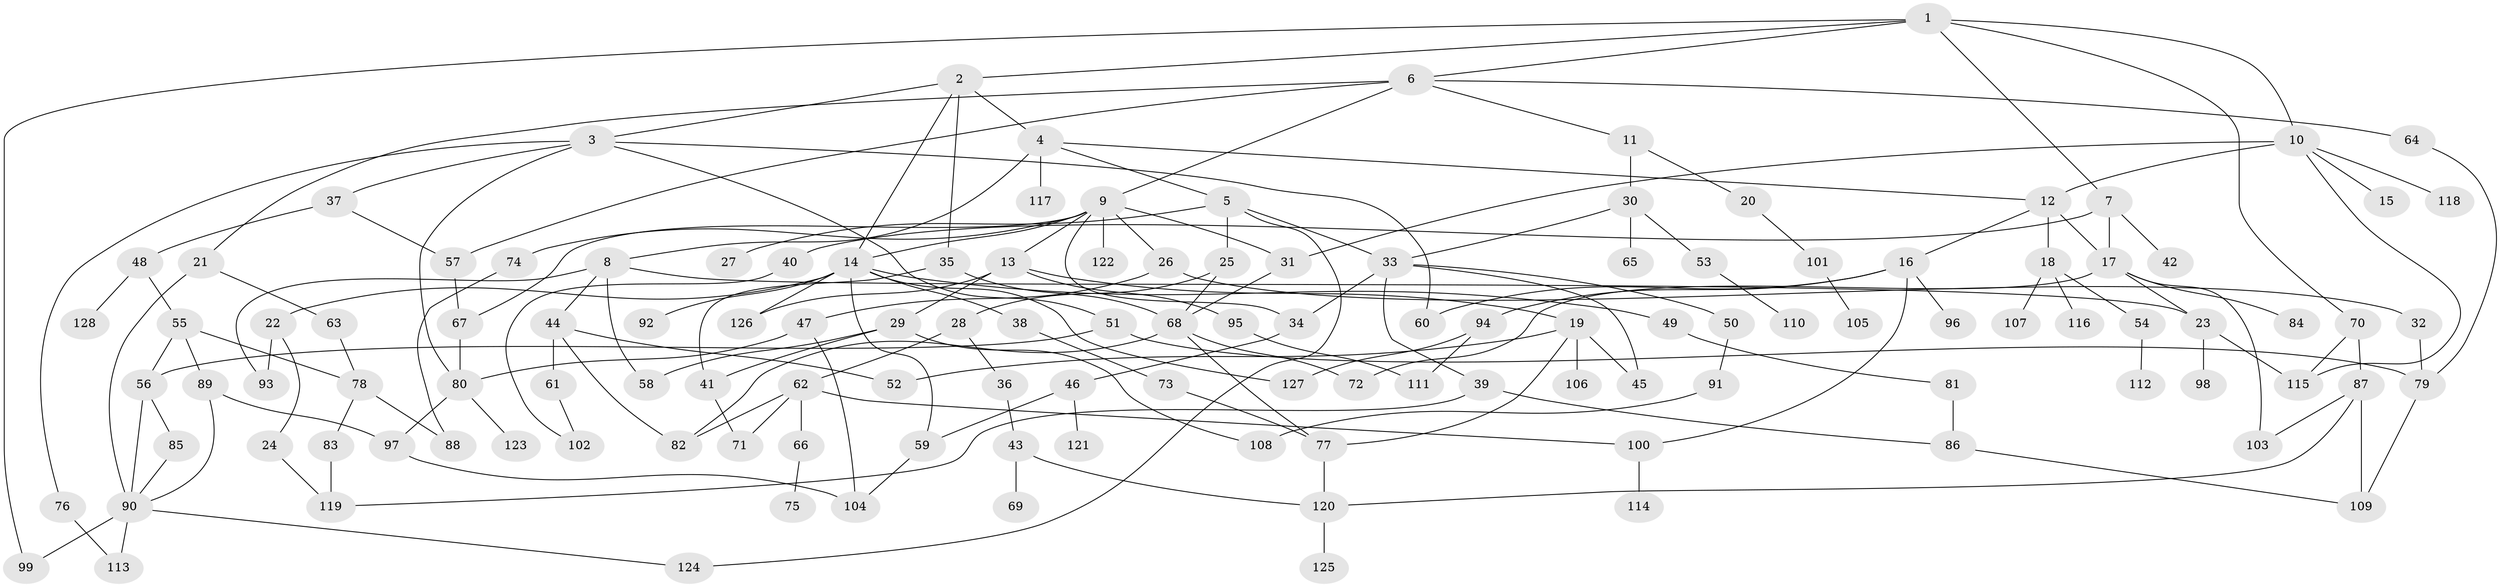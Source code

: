// Generated by graph-tools (version 1.1) at 2025/25/03/09/25 03:25:33]
// undirected, 128 vertices, 183 edges
graph export_dot {
graph [start="1"]
  node [color=gray90,style=filled];
  1;
  2;
  3;
  4;
  5;
  6;
  7;
  8;
  9;
  10;
  11;
  12;
  13;
  14;
  15;
  16;
  17;
  18;
  19;
  20;
  21;
  22;
  23;
  24;
  25;
  26;
  27;
  28;
  29;
  30;
  31;
  32;
  33;
  34;
  35;
  36;
  37;
  38;
  39;
  40;
  41;
  42;
  43;
  44;
  45;
  46;
  47;
  48;
  49;
  50;
  51;
  52;
  53;
  54;
  55;
  56;
  57;
  58;
  59;
  60;
  61;
  62;
  63;
  64;
  65;
  66;
  67;
  68;
  69;
  70;
  71;
  72;
  73;
  74;
  75;
  76;
  77;
  78;
  79;
  80;
  81;
  82;
  83;
  84;
  85;
  86;
  87;
  88;
  89;
  90;
  91;
  92;
  93;
  94;
  95;
  96;
  97;
  98;
  99;
  100;
  101;
  102;
  103;
  104;
  105;
  106;
  107;
  108;
  109;
  110;
  111;
  112;
  113;
  114;
  115;
  116;
  117;
  118;
  119;
  120;
  121;
  122;
  123;
  124;
  125;
  126;
  127;
  128;
  1 -- 2;
  1 -- 6;
  1 -- 7;
  1 -- 10;
  1 -- 70;
  1 -- 99;
  2 -- 3;
  2 -- 4;
  2 -- 35;
  2 -- 14;
  3 -- 37;
  3 -- 51;
  3 -- 60;
  3 -- 76;
  3 -- 80;
  4 -- 5;
  4 -- 8;
  4 -- 12;
  4 -- 117;
  5 -- 25;
  5 -- 27;
  5 -- 33;
  5 -- 124;
  6 -- 9;
  6 -- 11;
  6 -- 21;
  6 -- 64;
  6 -- 57;
  7 -- 40;
  7 -- 42;
  7 -- 17;
  8 -- 44;
  8 -- 93;
  8 -- 58;
  8 -- 23;
  9 -- 13;
  9 -- 14;
  9 -- 26;
  9 -- 31;
  9 -- 74;
  9 -- 122;
  9 -- 34;
  9 -- 67;
  10 -- 15;
  10 -- 115;
  10 -- 118;
  10 -- 31;
  10 -- 12;
  11 -- 20;
  11 -- 30;
  12 -- 16;
  12 -- 17;
  12 -- 18;
  13 -- 19;
  13 -- 29;
  13 -- 95;
  13 -- 126;
  14 -- 22;
  14 -- 38;
  14 -- 49;
  14 -- 92;
  14 -- 126;
  14 -- 127;
  14 -- 59;
  16 -- 94;
  16 -- 96;
  16 -- 60;
  16 -- 100;
  17 -- 23;
  17 -- 84;
  17 -- 72;
  17 -- 103;
  18 -- 54;
  18 -- 107;
  18 -- 116;
  19 -- 106;
  19 -- 77;
  19 -- 52;
  19 -- 45;
  20 -- 101;
  21 -- 63;
  21 -- 90;
  22 -- 24;
  22 -- 93;
  23 -- 98;
  23 -- 115;
  24 -- 119;
  25 -- 28;
  25 -- 68;
  26 -- 32;
  26 -- 47;
  28 -- 36;
  28 -- 62;
  29 -- 58;
  29 -- 41;
  29 -- 108;
  30 -- 53;
  30 -- 65;
  30 -- 33;
  31 -- 68;
  32 -- 79;
  33 -- 34;
  33 -- 39;
  33 -- 45;
  33 -- 50;
  34 -- 46;
  35 -- 41;
  35 -- 68;
  36 -- 43;
  37 -- 48;
  37 -- 57;
  38 -- 73;
  39 -- 119;
  39 -- 86;
  40 -- 102;
  41 -- 71;
  43 -- 69;
  43 -- 120;
  44 -- 52;
  44 -- 61;
  44 -- 82;
  46 -- 59;
  46 -- 121;
  47 -- 104;
  47 -- 80;
  48 -- 55;
  48 -- 128;
  49 -- 81;
  50 -- 91;
  51 -- 56;
  51 -- 79;
  53 -- 110;
  54 -- 112;
  55 -- 78;
  55 -- 89;
  55 -- 56;
  56 -- 85;
  56 -- 90;
  57 -- 67;
  59 -- 104;
  61 -- 102;
  62 -- 66;
  62 -- 82;
  62 -- 100;
  62 -- 71;
  63 -- 78;
  64 -- 79;
  66 -- 75;
  67 -- 80;
  68 -- 72;
  68 -- 77;
  68 -- 82;
  70 -- 87;
  70 -- 115;
  73 -- 77;
  74 -- 88;
  76 -- 113;
  77 -- 120;
  78 -- 83;
  78 -- 88;
  79 -- 109;
  80 -- 123;
  80 -- 97;
  81 -- 86;
  83 -- 119;
  85 -- 90;
  86 -- 109;
  87 -- 103;
  87 -- 109;
  87 -- 120;
  89 -- 97;
  89 -- 90;
  90 -- 99;
  90 -- 113;
  90 -- 124;
  91 -- 108;
  94 -- 111;
  94 -- 127;
  95 -- 111;
  97 -- 104;
  100 -- 114;
  101 -- 105;
  120 -- 125;
}
